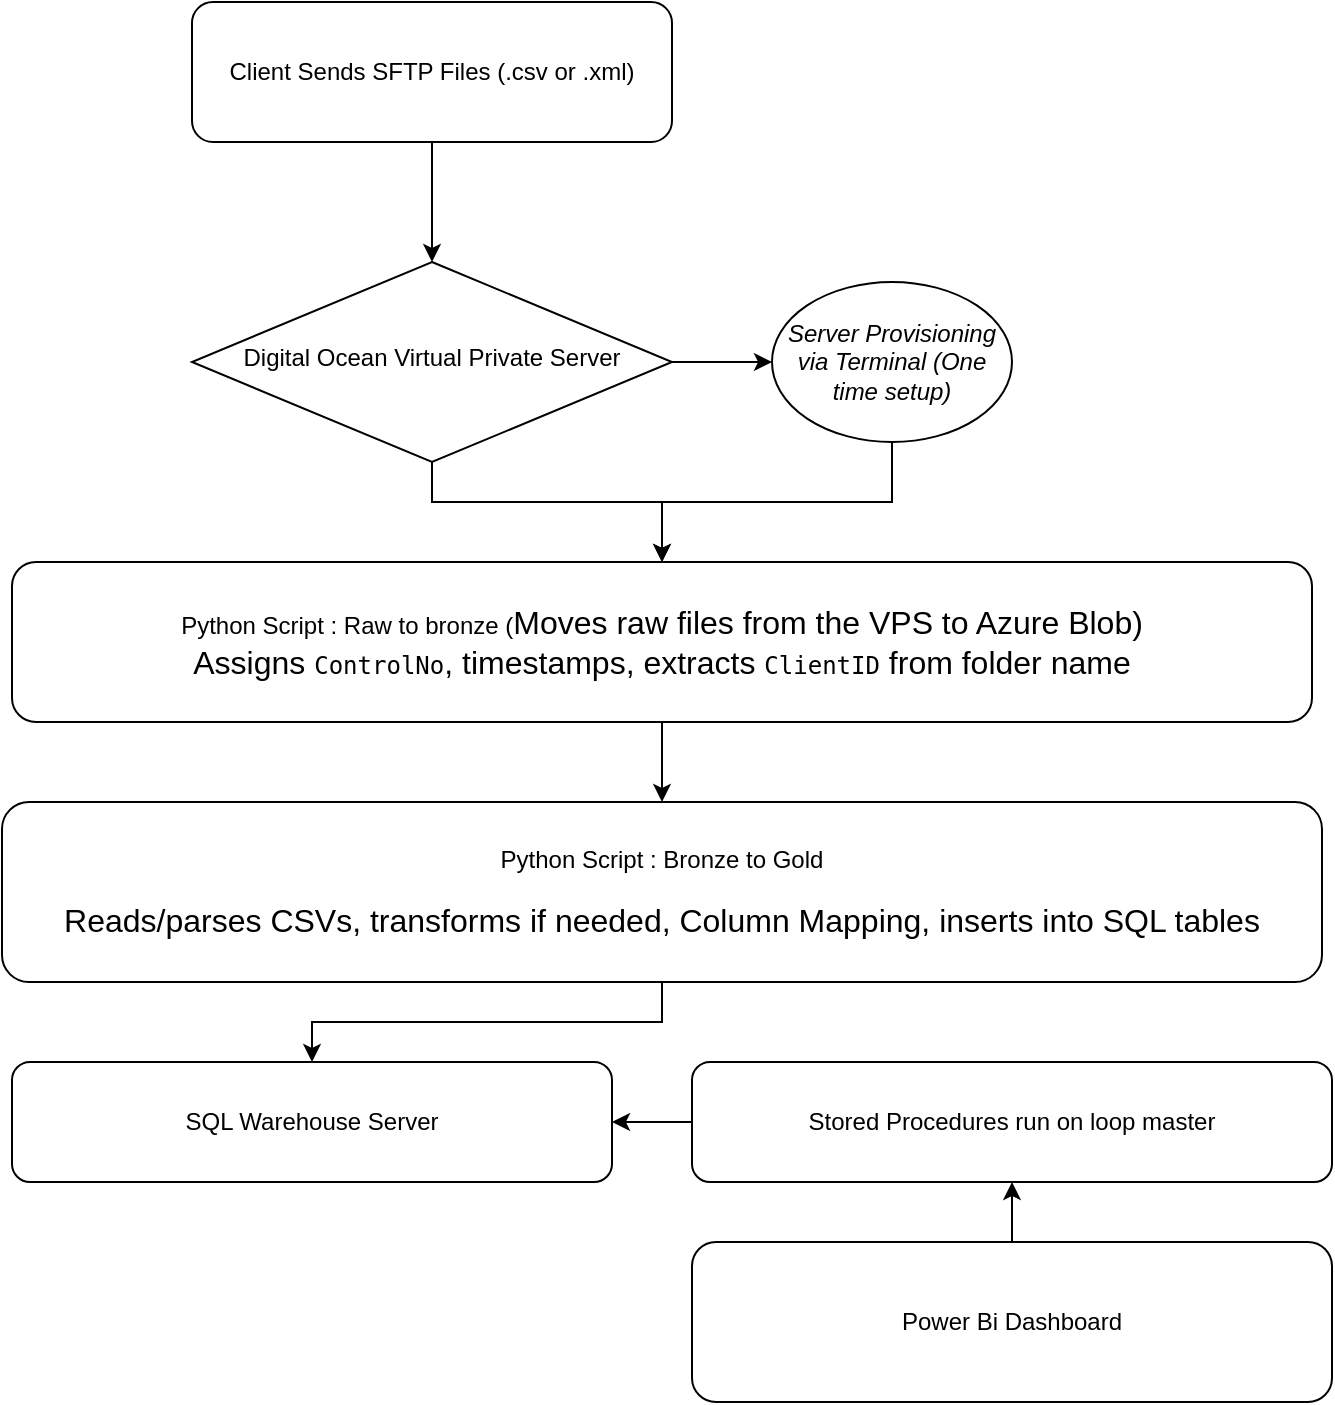 <mxfile version="26.2.2">
  <diagram id="C5RBs43oDa-KdzZeNtuy" name="Page-1">
    <mxGraphModel dx="2247" dy="859" grid="1" gridSize="10" guides="1" tooltips="1" connect="1" arrows="1" fold="1" page="1" pageScale="1" pageWidth="827" pageHeight="1169" math="0" shadow="0">
      <root>
        <mxCell id="WIyWlLk6GJQsqaUBKTNV-0" />
        <mxCell id="WIyWlLk6GJQsqaUBKTNV-1" parent="WIyWlLk6GJQsqaUBKTNV-0" />
        <mxCell id="gSlC0y6gFrSdkTjdue_J-0" value="" style="edgeStyle=orthogonalEdgeStyle;rounded=0;orthogonalLoop=1;jettySize=auto;html=1;" edge="1" parent="WIyWlLk6GJQsqaUBKTNV-1" source="WIyWlLk6GJQsqaUBKTNV-3" target="WIyWlLk6GJQsqaUBKTNV-6">
          <mxGeometry relative="1" as="geometry" />
        </mxCell>
        <mxCell id="WIyWlLk6GJQsqaUBKTNV-3" value="Client Sends SFTP Files (.csv or .xml)" style="rounded=1;whiteSpace=wrap;html=1;fontSize=12;glass=0;strokeWidth=1;shadow=0;" parent="WIyWlLk6GJQsqaUBKTNV-1" vertex="1">
          <mxGeometry x="20" y="20" width="240" height="70" as="geometry" />
        </mxCell>
        <mxCell id="Qdlkz7iwt8wVchBk36uC-6" value="" style="edgeStyle=orthogonalEdgeStyle;rounded=0;orthogonalLoop=1;jettySize=auto;html=1;" parent="WIyWlLk6GJQsqaUBKTNV-1" source="WIyWlLk6GJQsqaUBKTNV-6" target="Qdlkz7iwt8wVchBk36uC-3" edge="1">
          <mxGeometry relative="1" as="geometry">
            <Array as="points">
              <mxPoint x="140" y="270" />
              <mxPoint x="255" y="270" />
            </Array>
          </mxGeometry>
        </mxCell>
        <mxCell id="WIyWlLk6GJQsqaUBKTNV-6" value="Digital Ocean Virtual Private Server" style="rhombus;whiteSpace=wrap;html=1;shadow=0;fontFamily=Helvetica;fontSize=12;align=center;strokeWidth=1;spacing=6;spacingTop=-4;" parent="WIyWlLk6GJQsqaUBKTNV-1" vertex="1">
          <mxGeometry x="20" y="150" width="240" height="100" as="geometry" />
        </mxCell>
        <mxCell id="Qdlkz7iwt8wVchBk36uC-5" value="" style="edgeStyle=orthogonalEdgeStyle;rounded=0;orthogonalLoop=1;jettySize=auto;html=1;" parent="WIyWlLk6GJQsqaUBKTNV-1" source="Qdlkz7iwt8wVchBk36uC-1" target="Qdlkz7iwt8wVchBk36uC-3" edge="1">
          <mxGeometry relative="1" as="geometry">
            <Array as="points">
              <mxPoint x="370" y="270" />
              <mxPoint x="255" y="270" />
            </Array>
          </mxGeometry>
        </mxCell>
        <mxCell id="Qdlkz7iwt8wVchBk36uC-1" value="&lt;i&gt;Server Provisioning via Terminal (One time setup)&lt;/i&gt;" style="ellipse;whiteSpace=wrap;html=1;" parent="WIyWlLk6GJQsqaUBKTNV-1" vertex="1">
          <mxGeometry x="310" y="160" width="120" height="80" as="geometry" />
        </mxCell>
        <mxCell id="Qdlkz7iwt8wVchBk36uC-2" value="" style="endArrow=classic;html=1;rounded=0;exitX=1;exitY=0.5;exitDx=0;exitDy=0;" parent="WIyWlLk6GJQsqaUBKTNV-1" source="WIyWlLk6GJQsqaUBKTNV-6" edge="1">
          <mxGeometry width="50" height="50" relative="1" as="geometry">
            <mxPoint x="390" y="440" as="sourcePoint" />
            <mxPoint x="310" y="200" as="targetPoint" />
            <Array as="points" />
          </mxGeometry>
        </mxCell>
        <mxCell id="Qdlkz7iwt8wVchBk36uC-8" value="" style="edgeStyle=orthogonalEdgeStyle;rounded=0;orthogonalLoop=1;jettySize=auto;html=1;" parent="WIyWlLk6GJQsqaUBKTNV-1" source="Qdlkz7iwt8wVchBk36uC-3" target="Qdlkz7iwt8wVchBk36uC-7" edge="1">
          <mxGeometry relative="1" as="geometry" />
        </mxCell>
        <mxCell id="Qdlkz7iwt8wVchBk36uC-3" value="Python Script : Raw to bronze (&lt;span style=&quot;text-align: start; caret-color: rgb(0, 0, 0); font-size: medium; color: light-dark(rgb(0, 0, 0), rgb(255, 255, 255));&quot;&gt;Moves raw files from the VPS to Azure Blob&lt;/span&gt;&lt;span style=&quot;text-align: start; caret-color: rgb(0, 0, 0); color: rgb(0, 0, 0); font-size: medium;&quot;&gt;)&lt;/span&gt;&lt;br&gt;&lt;span style=&quot;color: light-dark(rgb(0, 0, 0), rgb(255, 255, 255));&quot;&gt;&lt;span style=&quot;text-align: start; caret-color: rgb(0, 0, 0); font-size: medium;&quot;&gt;Assigns&amp;nbsp;&lt;/span&gt;&lt;code style=&quot;text-align: start; caret-color: rgb(0, 0, 0);&quot; data-end=&quot;781&quot; data-start=&quot;770&quot;&gt;ControlNo&lt;/code&gt;&lt;span style=&quot;text-align: start; caret-color: rgb(0, 0, 0); font-size: medium;&quot;&gt;, timestamps, extracts&amp;nbsp;&lt;/span&gt;&lt;code style=&quot;text-align: start; caret-color: rgb(0, 0, 0);&quot; data-end=&quot;814&quot; data-start=&quot;804&quot;&gt;ClientID&lt;/code&gt;&lt;span style=&quot;text-align: start; caret-color: rgb(0, 0, 0); font-size: medium;&quot;&gt;&amp;nbsp;from folder name&lt;/span&gt;&lt;/span&gt;" style="rounded=1;whiteSpace=wrap;html=1;" parent="WIyWlLk6GJQsqaUBKTNV-1" vertex="1">
          <mxGeometry x="-70" y="300" width="650" height="80" as="geometry" />
        </mxCell>
        <mxCell id="Qdlkz7iwt8wVchBk36uC-10" value="" style="edgeStyle=orthogonalEdgeStyle;rounded=0;orthogonalLoop=1;jettySize=auto;html=1;" parent="WIyWlLk6GJQsqaUBKTNV-1" source="Qdlkz7iwt8wVchBk36uC-7" target="Qdlkz7iwt8wVchBk36uC-9" edge="1">
          <mxGeometry relative="1" as="geometry" />
        </mxCell>
        <mxCell id="Qdlkz7iwt8wVchBk36uC-7" value="Python Script : Bronze to Gold&lt;div&gt;&lt;br&gt;&lt;/div&gt;&lt;div&gt;&lt;span style=&quot;text-align: start; caret-color: rgb(0, 0, 0); font-size: medium; color: light-dark(rgb(0, 0, 0), rgb(255, 255, 255));&quot;&gt;Reads/parses CSVs, transforms if needed, Column Mapping, inserts into SQL tables&lt;/span&gt;&lt;br&gt;&lt;/div&gt;" style="rounded=1;whiteSpace=wrap;html=1;" parent="WIyWlLk6GJQsqaUBKTNV-1" vertex="1">
          <mxGeometry x="-75" y="420" width="660" height="90" as="geometry" />
        </mxCell>
        <mxCell id="Qdlkz7iwt8wVchBk36uC-9" value="SQL Warehouse Server" style="rounded=1;whiteSpace=wrap;html=1;" parent="WIyWlLk6GJQsqaUBKTNV-1" vertex="1">
          <mxGeometry x="-70" y="550" width="300" height="60" as="geometry" />
        </mxCell>
        <mxCell id="Qdlkz7iwt8wVchBk36uC-12" value="" style="edgeStyle=orthogonalEdgeStyle;rounded=0;orthogonalLoop=1;jettySize=auto;html=1;" parent="WIyWlLk6GJQsqaUBKTNV-1" source="Qdlkz7iwt8wVchBk36uC-11" target="Qdlkz7iwt8wVchBk36uC-9" edge="1">
          <mxGeometry relative="1" as="geometry" />
        </mxCell>
        <mxCell id="Qdlkz7iwt8wVchBk36uC-11" value="Stored Procedures run on loop master" style="rounded=1;whiteSpace=wrap;html=1;" parent="WIyWlLk6GJQsqaUBKTNV-1" vertex="1">
          <mxGeometry x="270" y="550" width="320" height="60" as="geometry" />
        </mxCell>
        <mxCell id="Qdlkz7iwt8wVchBk36uC-15" value="" style="edgeStyle=orthogonalEdgeStyle;rounded=0;orthogonalLoop=1;jettySize=auto;html=1;" parent="WIyWlLk6GJQsqaUBKTNV-1" source="Qdlkz7iwt8wVchBk36uC-14" target="Qdlkz7iwt8wVchBk36uC-11" edge="1">
          <mxGeometry relative="1" as="geometry" />
        </mxCell>
        <mxCell id="Qdlkz7iwt8wVchBk36uC-14" value="Power Bi Dashboard" style="rounded=1;whiteSpace=wrap;html=1;" parent="WIyWlLk6GJQsqaUBKTNV-1" vertex="1">
          <mxGeometry x="270" y="640" width="320" height="80" as="geometry" />
        </mxCell>
      </root>
    </mxGraphModel>
  </diagram>
</mxfile>
